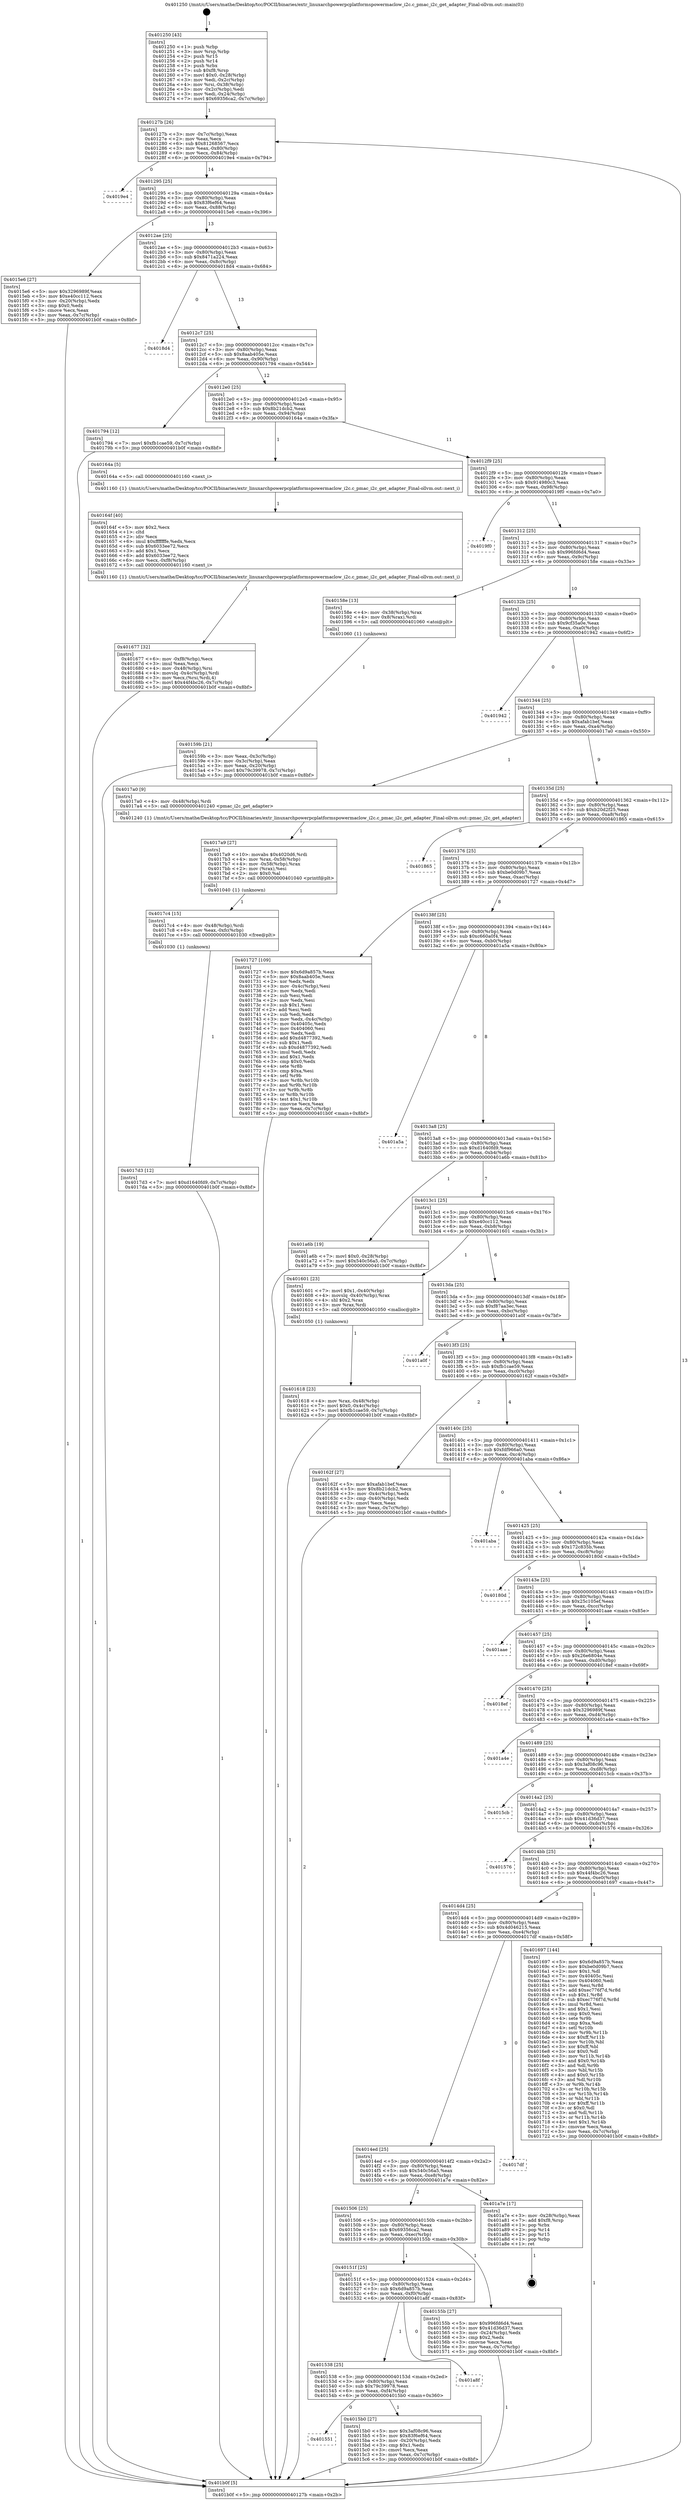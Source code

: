 digraph "0x401250" {
  label = "0x401250 (/mnt/c/Users/mathe/Desktop/tcc/POCII/binaries/extr_linuxarchpowerpcplatformspowermaclow_i2c.c_pmac_i2c_get_adapter_Final-ollvm.out::main(0))"
  labelloc = "t"
  node[shape=record]

  Entry [label="",width=0.3,height=0.3,shape=circle,fillcolor=black,style=filled]
  "0x40127b" [label="{
     0x40127b [26]\l
     | [instrs]\l
     &nbsp;&nbsp;0x40127b \<+3\>: mov -0x7c(%rbp),%eax\l
     &nbsp;&nbsp;0x40127e \<+2\>: mov %eax,%ecx\l
     &nbsp;&nbsp;0x401280 \<+6\>: sub $0x81268567,%ecx\l
     &nbsp;&nbsp;0x401286 \<+3\>: mov %eax,-0x80(%rbp)\l
     &nbsp;&nbsp;0x401289 \<+6\>: mov %ecx,-0x84(%rbp)\l
     &nbsp;&nbsp;0x40128f \<+6\>: je 00000000004019e4 \<main+0x794\>\l
  }"]
  "0x4019e4" [label="{
     0x4019e4\l
  }", style=dashed]
  "0x401295" [label="{
     0x401295 [25]\l
     | [instrs]\l
     &nbsp;&nbsp;0x401295 \<+5\>: jmp 000000000040129a \<main+0x4a\>\l
     &nbsp;&nbsp;0x40129a \<+3\>: mov -0x80(%rbp),%eax\l
     &nbsp;&nbsp;0x40129d \<+5\>: sub $0x83f6ef64,%eax\l
     &nbsp;&nbsp;0x4012a2 \<+6\>: mov %eax,-0x88(%rbp)\l
     &nbsp;&nbsp;0x4012a8 \<+6\>: je 00000000004015e6 \<main+0x396\>\l
  }"]
  Exit [label="",width=0.3,height=0.3,shape=circle,fillcolor=black,style=filled,peripheries=2]
  "0x4015e6" [label="{
     0x4015e6 [27]\l
     | [instrs]\l
     &nbsp;&nbsp;0x4015e6 \<+5\>: mov $0x3296989f,%eax\l
     &nbsp;&nbsp;0x4015eb \<+5\>: mov $0xe40cc112,%ecx\l
     &nbsp;&nbsp;0x4015f0 \<+3\>: mov -0x20(%rbp),%edx\l
     &nbsp;&nbsp;0x4015f3 \<+3\>: cmp $0x0,%edx\l
     &nbsp;&nbsp;0x4015f6 \<+3\>: cmove %ecx,%eax\l
     &nbsp;&nbsp;0x4015f9 \<+3\>: mov %eax,-0x7c(%rbp)\l
     &nbsp;&nbsp;0x4015fc \<+5\>: jmp 0000000000401b0f \<main+0x8bf\>\l
  }"]
  "0x4012ae" [label="{
     0x4012ae [25]\l
     | [instrs]\l
     &nbsp;&nbsp;0x4012ae \<+5\>: jmp 00000000004012b3 \<main+0x63\>\l
     &nbsp;&nbsp;0x4012b3 \<+3\>: mov -0x80(%rbp),%eax\l
     &nbsp;&nbsp;0x4012b6 \<+5\>: sub $0x8471a224,%eax\l
     &nbsp;&nbsp;0x4012bb \<+6\>: mov %eax,-0x8c(%rbp)\l
     &nbsp;&nbsp;0x4012c1 \<+6\>: je 00000000004018d4 \<main+0x684\>\l
  }"]
  "0x4017d3" [label="{
     0x4017d3 [12]\l
     | [instrs]\l
     &nbsp;&nbsp;0x4017d3 \<+7\>: movl $0xd1640fd9,-0x7c(%rbp)\l
     &nbsp;&nbsp;0x4017da \<+5\>: jmp 0000000000401b0f \<main+0x8bf\>\l
  }"]
  "0x4018d4" [label="{
     0x4018d4\l
  }", style=dashed]
  "0x4012c7" [label="{
     0x4012c7 [25]\l
     | [instrs]\l
     &nbsp;&nbsp;0x4012c7 \<+5\>: jmp 00000000004012cc \<main+0x7c\>\l
     &nbsp;&nbsp;0x4012cc \<+3\>: mov -0x80(%rbp),%eax\l
     &nbsp;&nbsp;0x4012cf \<+5\>: sub $0x8aab405e,%eax\l
     &nbsp;&nbsp;0x4012d4 \<+6\>: mov %eax,-0x90(%rbp)\l
     &nbsp;&nbsp;0x4012da \<+6\>: je 0000000000401794 \<main+0x544\>\l
  }"]
  "0x4017c4" [label="{
     0x4017c4 [15]\l
     | [instrs]\l
     &nbsp;&nbsp;0x4017c4 \<+4\>: mov -0x48(%rbp),%rdi\l
     &nbsp;&nbsp;0x4017c8 \<+6\>: mov %eax,-0xfc(%rbp)\l
     &nbsp;&nbsp;0x4017ce \<+5\>: call 0000000000401030 \<free@plt\>\l
     | [calls]\l
     &nbsp;&nbsp;0x401030 \{1\} (unknown)\l
  }"]
  "0x401794" [label="{
     0x401794 [12]\l
     | [instrs]\l
     &nbsp;&nbsp;0x401794 \<+7\>: movl $0xfb1cae59,-0x7c(%rbp)\l
     &nbsp;&nbsp;0x40179b \<+5\>: jmp 0000000000401b0f \<main+0x8bf\>\l
  }"]
  "0x4012e0" [label="{
     0x4012e0 [25]\l
     | [instrs]\l
     &nbsp;&nbsp;0x4012e0 \<+5\>: jmp 00000000004012e5 \<main+0x95\>\l
     &nbsp;&nbsp;0x4012e5 \<+3\>: mov -0x80(%rbp),%eax\l
     &nbsp;&nbsp;0x4012e8 \<+5\>: sub $0x8b21dcb2,%eax\l
     &nbsp;&nbsp;0x4012ed \<+6\>: mov %eax,-0x94(%rbp)\l
     &nbsp;&nbsp;0x4012f3 \<+6\>: je 000000000040164a \<main+0x3fa\>\l
  }"]
  "0x4017a9" [label="{
     0x4017a9 [27]\l
     | [instrs]\l
     &nbsp;&nbsp;0x4017a9 \<+10\>: movabs $0x4020d6,%rdi\l
     &nbsp;&nbsp;0x4017b3 \<+4\>: mov %rax,-0x58(%rbp)\l
     &nbsp;&nbsp;0x4017b7 \<+4\>: mov -0x58(%rbp),%rax\l
     &nbsp;&nbsp;0x4017bb \<+2\>: mov (%rax),%esi\l
     &nbsp;&nbsp;0x4017bd \<+2\>: mov $0x0,%al\l
     &nbsp;&nbsp;0x4017bf \<+5\>: call 0000000000401040 \<printf@plt\>\l
     | [calls]\l
     &nbsp;&nbsp;0x401040 \{1\} (unknown)\l
  }"]
  "0x40164a" [label="{
     0x40164a [5]\l
     | [instrs]\l
     &nbsp;&nbsp;0x40164a \<+5\>: call 0000000000401160 \<next_i\>\l
     | [calls]\l
     &nbsp;&nbsp;0x401160 \{1\} (/mnt/c/Users/mathe/Desktop/tcc/POCII/binaries/extr_linuxarchpowerpcplatformspowermaclow_i2c.c_pmac_i2c_get_adapter_Final-ollvm.out::next_i)\l
  }"]
  "0x4012f9" [label="{
     0x4012f9 [25]\l
     | [instrs]\l
     &nbsp;&nbsp;0x4012f9 \<+5\>: jmp 00000000004012fe \<main+0xae\>\l
     &nbsp;&nbsp;0x4012fe \<+3\>: mov -0x80(%rbp),%eax\l
     &nbsp;&nbsp;0x401301 \<+5\>: sub $0x914980c3,%eax\l
     &nbsp;&nbsp;0x401306 \<+6\>: mov %eax,-0x98(%rbp)\l
     &nbsp;&nbsp;0x40130c \<+6\>: je 00000000004019f0 \<main+0x7a0\>\l
  }"]
  "0x401677" [label="{
     0x401677 [32]\l
     | [instrs]\l
     &nbsp;&nbsp;0x401677 \<+6\>: mov -0xf8(%rbp),%ecx\l
     &nbsp;&nbsp;0x40167d \<+3\>: imul %eax,%ecx\l
     &nbsp;&nbsp;0x401680 \<+4\>: mov -0x48(%rbp),%rsi\l
     &nbsp;&nbsp;0x401684 \<+4\>: movslq -0x4c(%rbp),%rdi\l
     &nbsp;&nbsp;0x401688 \<+3\>: mov %ecx,(%rsi,%rdi,4)\l
     &nbsp;&nbsp;0x40168b \<+7\>: movl $0x44f4bc26,-0x7c(%rbp)\l
     &nbsp;&nbsp;0x401692 \<+5\>: jmp 0000000000401b0f \<main+0x8bf\>\l
  }"]
  "0x4019f0" [label="{
     0x4019f0\l
  }", style=dashed]
  "0x401312" [label="{
     0x401312 [25]\l
     | [instrs]\l
     &nbsp;&nbsp;0x401312 \<+5\>: jmp 0000000000401317 \<main+0xc7\>\l
     &nbsp;&nbsp;0x401317 \<+3\>: mov -0x80(%rbp),%eax\l
     &nbsp;&nbsp;0x40131a \<+5\>: sub $0x996fd6d4,%eax\l
     &nbsp;&nbsp;0x40131f \<+6\>: mov %eax,-0x9c(%rbp)\l
     &nbsp;&nbsp;0x401325 \<+6\>: je 000000000040158e \<main+0x33e\>\l
  }"]
  "0x40164f" [label="{
     0x40164f [40]\l
     | [instrs]\l
     &nbsp;&nbsp;0x40164f \<+5\>: mov $0x2,%ecx\l
     &nbsp;&nbsp;0x401654 \<+1\>: cltd\l
     &nbsp;&nbsp;0x401655 \<+2\>: idiv %ecx\l
     &nbsp;&nbsp;0x401657 \<+6\>: imul $0xfffffffe,%edx,%ecx\l
     &nbsp;&nbsp;0x40165d \<+6\>: sub $0x6033ee72,%ecx\l
     &nbsp;&nbsp;0x401663 \<+3\>: add $0x1,%ecx\l
     &nbsp;&nbsp;0x401666 \<+6\>: add $0x6033ee72,%ecx\l
     &nbsp;&nbsp;0x40166c \<+6\>: mov %ecx,-0xf8(%rbp)\l
     &nbsp;&nbsp;0x401672 \<+5\>: call 0000000000401160 \<next_i\>\l
     | [calls]\l
     &nbsp;&nbsp;0x401160 \{1\} (/mnt/c/Users/mathe/Desktop/tcc/POCII/binaries/extr_linuxarchpowerpcplatformspowermaclow_i2c.c_pmac_i2c_get_adapter_Final-ollvm.out::next_i)\l
  }"]
  "0x40158e" [label="{
     0x40158e [13]\l
     | [instrs]\l
     &nbsp;&nbsp;0x40158e \<+4\>: mov -0x38(%rbp),%rax\l
     &nbsp;&nbsp;0x401592 \<+4\>: mov 0x8(%rax),%rdi\l
     &nbsp;&nbsp;0x401596 \<+5\>: call 0000000000401060 \<atoi@plt\>\l
     | [calls]\l
     &nbsp;&nbsp;0x401060 \{1\} (unknown)\l
  }"]
  "0x40132b" [label="{
     0x40132b [25]\l
     | [instrs]\l
     &nbsp;&nbsp;0x40132b \<+5\>: jmp 0000000000401330 \<main+0xe0\>\l
     &nbsp;&nbsp;0x401330 \<+3\>: mov -0x80(%rbp),%eax\l
     &nbsp;&nbsp;0x401333 \<+5\>: sub $0x9cf35a0e,%eax\l
     &nbsp;&nbsp;0x401338 \<+6\>: mov %eax,-0xa0(%rbp)\l
     &nbsp;&nbsp;0x40133e \<+6\>: je 0000000000401942 \<main+0x6f2\>\l
  }"]
  "0x401618" [label="{
     0x401618 [23]\l
     | [instrs]\l
     &nbsp;&nbsp;0x401618 \<+4\>: mov %rax,-0x48(%rbp)\l
     &nbsp;&nbsp;0x40161c \<+7\>: movl $0x0,-0x4c(%rbp)\l
     &nbsp;&nbsp;0x401623 \<+7\>: movl $0xfb1cae59,-0x7c(%rbp)\l
     &nbsp;&nbsp;0x40162a \<+5\>: jmp 0000000000401b0f \<main+0x8bf\>\l
  }"]
  "0x401942" [label="{
     0x401942\l
  }", style=dashed]
  "0x401344" [label="{
     0x401344 [25]\l
     | [instrs]\l
     &nbsp;&nbsp;0x401344 \<+5\>: jmp 0000000000401349 \<main+0xf9\>\l
     &nbsp;&nbsp;0x401349 \<+3\>: mov -0x80(%rbp),%eax\l
     &nbsp;&nbsp;0x40134c \<+5\>: sub $0xafab1bef,%eax\l
     &nbsp;&nbsp;0x401351 \<+6\>: mov %eax,-0xa4(%rbp)\l
     &nbsp;&nbsp;0x401357 \<+6\>: je 00000000004017a0 \<main+0x550\>\l
  }"]
  "0x401551" [label="{
     0x401551\l
  }", style=dashed]
  "0x4017a0" [label="{
     0x4017a0 [9]\l
     | [instrs]\l
     &nbsp;&nbsp;0x4017a0 \<+4\>: mov -0x48(%rbp),%rdi\l
     &nbsp;&nbsp;0x4017a4 \<+5\>: call 0000000000401240 \<pmac_i2c_get_adapter\>\l
     | [calls]\l
     &nbsp;&nbsp;0x401240 \{1\} (/mnt/c/Users/mathe/Desktop/tcc/POCII/binaries/extr_linuxarchpowerpcplatformspowermaclow_i2c.c_pmac_i2c_get_adapter_Final-ollvm.out::pmac_i2c_get_adapter)\l
  }"]
  "0x40135d" [label="{
     0x40135d [25]\l
     | [instrs]\l
     &nbsp;&nbsp;0x40135d \<+5\>: jmp 0000000000401362 \<main+0x112\>\l
     &nbsp;&nbsp;0x401362 \<+3\>: mov -0x80(%rbp),%eax\l
     &nbsp;&nbsp;0x401365 \<+5\>: sub $0xb20d2f25,%eax\l
     &nbsp;&nbsp;0x40136a \<+6\>: mov %eax,-0xa8(%rbp)\l
     &nbsp;&nbsp;0x401370 \<+6\>: je 0000000000401865 \<main+0x615\>\l
  }"]
  "0x4015b0" [label="{
     0x4015b0 [27]\l
     | [instrs]\l
     &nbsp;&nbsp;0x4015b0 \<+5\>: mov $0x3af08c96,%eax\l
     &nbsp;&nbsp;0x4015b5 \<+5\>: mov $0x83f6ef64,%ecx\l
     &nbsp;&nbsp;0x4015ba \<+3\>: mov -0x20(%rbp),%edx\l
     &nbsp;&nbsp;0x4015bd \<+3\>: cmp $0x1,%edx\l
     &nbsp;&nbsp;0x4015c0 \<+3\>: cmovl %ecx,%eax\l
     &nbsp;&nbsp;0x4015c3 \<+3\>: mov %eax,-0x7c(%rbp)\l
     &nbsp;&nbsp;0x4015c6 \<+5\>: jmp 0000000000401b0f \<main+0x8bf\>\l
  }"]
  "0x401865" [label="{
     0x401865\l
  }", style=dashed]
  "0x401376" [label="{
     0x401376 [25]\l
     | [instrs]\l
     &nbsp;&nbsp;0x401376 \<+5\>: jmp 000000000040137b \<main+0x12b\>\l
     &nbsp;&nbsp;0x40137b \<+3\>: mov -0x80(%rbp),%eax\l
     &nbsp;&nbsp;0x40137e \<+5\>: sub $0xbe0d09b7,%eax\l
     &nbsp;&nbsp;0x401383 \<+6\>: mov %eax,-0xac(%rbp)\l
     &nbsp;&nbsp;0x401389 \<+6\>: je 0000000000401727 \<main+0x4d7\>\l
  }"]
  "0x401538" [label="{
     0x401538 [25]\l
     | [instrs]\l
     &nbsp;&nbsp;0x401538 \<+5\>: jmp 000000000040153d \<main+0x2ed\>\l
     &nbsp;&nbsp;0x40153d \<+3\>: mov -0x80(%rbp),%eax\l
     &nbsp;&nbsp;0x401540 \<+5\>: sub $0x79c39978,%eax\l
     &nbsp;&nbsp;0x401545 \<+6\>: mov %eax,-0xf4(%rbp)\l
     &nbsp;&nbsp;0x40154b \<+6\>: je 00000000004015b0 \<main+0x360\>\l
  }"]
  "0x401727" [label="{
     0x401727 [109]\l
     | [instrs]\l
     &nbsp;&nbsp;0x401727 \<+5\>: mov $0x6d9a857b,%eax\l
     &nbsp;&nbsp;0x40172c \<+5\>: mov $0x8aab405e,%ecx\l
     &nbsp;&nbsp;0x401731 \<+2\>: xor %edx,%edx\l
     &nbsp;&nbsp;0x401733 \<+3\>: mov -0x4c(%rbp),%esi\l
     &nbsp;&nbsp;0x401736 \<+2\>: mov %edx,%edi\l
     &nbsp;&nbsp;0x401738 \<+2\>: sub %esi,%edi\l
     &nbsp;&nbsp;0x40173a \<+2\>: mov %edx,%esi\l
     &nbsp;&nbsp;0x40173c \<+3\>: sub $0x1,%esi\l
     &nbsp;&nbsp;0x40173f \<+2\>: add %esi,%edi\l
     &nbsp;&nbsp;0x401741 \<+2\>: sub %edi,%edx\l
     &nbsp;&nbsp;0x401743 \<+3\>: mov %edx,-0x4c(%rbp)\l
     &nbsp;&nbsp;0x401746 \<+7\>: mov 0x40405c,%edx\l
     &nbsp;&nbsp;0x40174d \<+7\>: mov 0x404060,%esi\l
     &nbsp;&nbsp;0x401754 \<+2\>: mov %edx,%edi\l
     &nbsp;&nbsp;0x401756 \<+6\>: add $0xd4877392,%edi\l
     &nbsp;&nbsp;0x40175c \<+3\>: sub $0x1,%edi\l
     &nbsp;&nbsp;0x40175f \<+6\>: sub $0xd4877392,%edi\l
     &nbsp;&nbsp;0x401765 \<+3\>: imul %edi,%edx\l
     &nbsp;&nbsp;0x401768 \<+3\>: and $0x1,%edx\l
     &nbsp;&nbsp;0x40176b \<+3\>: cmp $0x0,%edx\l
     &nbsp;&nbsp;0x40176e \<+4\>: sete %r8b\l
     &nbsp;&nbsp;0x401772 \<+3\>: cmp $0xa,%esi\l
     &nbsp;&nbsp;0x401775 \<+4\>: setl %r9b\l
     &nbsp;&nbsp;0x401779 \<+3\>: mov %r8b,%r10b\l
     &nbsp;&nbsp;0x40177c \<+3\>: and %r9b,%r10b\l
     &nbsp;&nbsp;0x40177f \<+3\>: xor %r9b,%r8b\l
     &nbsp;&nbsp;0x401782 \<+3\>: or %r8b,%r10b\l
     &nbsp;&nbsp;0x401785 \<+4\>: test $0x1,%r10b\l
     &nbsp;&nbsp;0x401789 \<+3\>: cmovne %ecx,%eax\l
     &nbsp;&nbsp;0x40178c \<+3\>: mov %eax,-0x7c(%rbp)\l
     &nbsp;&nbsp;0x40178f \<+5\>: jmp 0000000000401b0f \<main+0x8bf\>\l
  }"]
  "0x40138f" [label="{
     0x40138f [25]\l
     | [instrs]\l
     &nbsp;&nbsp;0x40138f \<+5\>: jmp 0000000000401394 \<main+0x144\>\l
     &nbsp;&nbsp;0x401394 \<+3\>: mov -0x80(%rbp),%eax\l
     &nbsp;&nbsp;0x401397 \<+5\>: sub $0xc660a0f4,%eax\l
     &nbsp;&nbsp;0x40139c \<+6\>: mov %eax,-0xb0(%rbp)\l
     &nbsp;&nbsp;0x4013a2 \<+6\>: je 0000000000401a5a \<main+0x80a\>\l
  }"]
  "0x401a8f" [label="{
     0x401a8f\l
  }", style=dashed]
  "0x401a5a" [label="{
     0x401a5a\l
  }", style=dashed]
  "0x4013a8" [label="{
     0x4013a8 [25]\l
     | [instrs]\l
     &nbsp;&nbsp;0x4013a8 \<+5\>: jmp 00000000004013ad \<main+0x15d\>\l
     &nbsp;&nbsp;0x4013ad \<+3\>: mov -0x80(%rbp),%eax\l
     &nbsp;&nbsp;0x4013b0 \<+5\>: sub $0xd1640fd9,%eax\l
     &nbsp;&nbsp;0x4013b5 \<+6\>: mov %eax,-0xb4(%rbp)\l
     &nbsp;&nbsp;0x4013bb \<+6\>: je 0000000000401a6b \<main+0x81b\>\l
  }"]
  "0x40159b" [label="{
     0x40159b [21]\l
     | [instrs]\l
     &nbsp;&nbsp;0x40159b \<+3\>: mov %eax,-0x3c(%rbp)\l
     &nbsp;&nbsp;0x40159e \<+3\>: mov -0x3c(%rbp),%eax\l
     &nbsp;&nbsp;0x4015a1 \<+3\>: mov %eax,-0x20(%rbp)\l
     &nbsp;&nbsp;0x4015a4 \<+7\>: movl $0x79c39978,-0x7c(%rbp)\l
     &nbsp;&nbsp;0x4015ab \<+5\>: jmp 0000000000401b0f \<main+0x8bf\>\l
  }"]
  "0x401a6b" [label="{
     0x401a6b [19]\l
     | [instrs]\l
     &nbsp;&nbsp;0x401a6b \<+7\>: movl $0x0,-0x28(%rbp)\l
     &nbsp;&nbsp;0x401a72 \<+7\>: movl $0x540c56a5,-0x7c(%rbp)\l
     &nbsp;&nbsp;0x401a79 \<+5\>: jmp 0000000000401b0f \<main+0x8bf\>\l
  }"]
  "0x4013c1" [label="{
     0x4013c1 [25]\l
     | [instrs]\l
     &nbsp;&nbsp;0x4013c1 \<+5\>: jmp 00000000004013c6 \<main+0x176\>\l
     &nbsp;&nbsp;0x4013c6 \<+3\>: mov -0x80(%rbp),%eax\l
     &nbsp;&nbsp;0x4013c9 \<+5\>: sub $0xe40cc112,%eax\l
     &nbsp;&nbsp;0x4013ce \<+6\>: mov %eax,-0xb8(%rbp)\l
     &nbsp;&nbsp;0x4013d4 \<+6\>: je 0000000000401601 \<main+0x3b1\>\l
  }"]
  "0x401250" [label="{
     0x401250 [43]\l
     | [instrs]\l
     &nbsp;&nbsp;0x401250 \<+1\>: push %rbp\l
     &nbsp;&nbsp;0x401251 \<+3\>: mov %rsp,%rbp\l
     &nbsp;&nbsp;0x401254 \<+2\>: push %r15\l
     &nbsp;&nbsp;0x401256 \<+2\>: push %r14\l
     &nbsp;&nbsp;0x401258 \<+1\>: push %rbx\l
     &nbsp;&nbsp;0x401259 \<+7\>: sub $0xf8,%rsp\l
     &nbsp;&nbsp;0x401260 \<+7\>: movl $0x0,-0x28(%rbp)\l
     &nbsp;&nbsp;0x401267 \<+3\>: mov %edi,-0x2c(%rbp)\l
     &nbsp;&nbsp;0x40126a \<+4\>: mov %rsi,-0x38(%rbp)\l
     &nbsp;&nbsp;0x40126e \<+3\>: mov -0x2c(%rbp),%edi\l
     &nbsp;&nbsp;0x401271 \<+3\>: mov %edi,-0x24(%rbp)\l
     &nbsp;&nbsp;0x401274 \<+7\>: movl $0x69356ca2,-0x7c(%rbp)\l
  }"]
  "0x401601" [label="{
     0x401601 [23]\l
     | [instrs]\l
     &nbsp;&nbsp;0x401601 \<+7\>: movl $0x1,-0x40(%rbp)\l
     &nbsp;&nbsp;0x401608 \<+4\>: movslq -0x40(%rbp),%rax\l
     &nbsp;&nbsp;0x40160c \<+4\>: shl $0x2,%rax\l
     &nbsp;&nbsp;0x401610 \<+3\>: mov %rax,%rdi\l
     &nbsp;&nbsp;0x401613 \<+5\>: call 0000000000401050 \<malloc@plt\>\l
     | [calls]\l
     &nbsp;&nbsp;0x401050 \{1\} (unknown)\l
  }"]
  "0x4013da" [label="{
     0x4013da [25]\l
     | [instrs]\l
     &nbsp;&nbsp;0x4013da \<+5\>: jmp 00000000004013df \<main+0x18f\>\l
     &nbsp;&nbsp;0x4013df \<+3\>: mov -0x80(%rbp),%eax\l
     &nbsp;&nbsp;0x4013e2 \<+5\>: sub $0xf87aa3ec,%eax\l
     &nbsp;&nbsp;0x4013e7 \<+6\>: mov %eax,-0xbc(%rbp)\l
     &nbsp;&nbsp;0x4013ed \<+6\>: je 0000000000401a0f \<main+0x7bf\>\l
  }"]
  "0x401b0f" [label="{
     0x401b0f [5]\l
     | [instrs]\l
     &nbsp;&nbsp;0x401b0f \<+5\>: jmp 000000000040127b \<main+0x2b\>\l
  }"]
  "0x401a0f" [label="{
     0x401a0f\l
  }", style=dashed]
  "0x4013f3" [label="{
     0x4013f3 [25]\l
     | [instrs]\l
     &nbsp;&nbsp;0x4013f3 \<+5\>: jmp 00000000004013f8 \<main+0x1a8\>\l
     &nbsp;&nbsp;0x4013f8 \<+3\>: mov -0x80(%rbp),%eax\l
     &nbsp;&nbsp;0x4013fb \<+5\>: sub $0xfb1cae59,%eax\l
     &nbsp;&nbsp;0x401400 \<+6\>: mov %eax,-0xc0(%rbp)\l
     &nbsp;&nbsp;0x401406 \<+6\>: je 000000000040162f \<main+0x3df\>\l
  }"]
  "0x40151f" [label="{
     0x40151f [25]\l
     | [instrs]\l
     &nbsp;&nbsp;0x40151f \<+5\>: jmp 0000000000401524 \<main+0x2d4\>\l
     &nbsp;&nbsp;0x401524 \<+3\>: mov -0x80(%rbp),%eax\l
     &nbsp;&nbsp;0x401527 \<+5\>: sub $0x6d9a857b,%eax\l
     &nbsp;&nbsp;0x40152c \<+6\>: mov %eax,-0xf0(%rbp)\l
     &nbsp;&nbsp;0x401532 \<+6\>: je 0000000000401a8f \<main+0x83f\>\l
  }"]
  "0x40162f" [label="{
     0x40162f [27]\l
     | [instrs]\l
     &nbsp;&nbsp;0x40162f \<+5\>: mov $0xafab1bef,%eax\l
     &nbsp;&nbsp;0x401634 \<+5\>: mov $0x8b21dcb2,%ecx\l
     &nbsp;&nbsp;0x401639 \<+3\>: mov -0x4c(%rbp),%edx\l
     &nbsp;&nbsp;0x40163c \<+3\>: cmp -0x40(%rbp),%edx\l
     &nbsp;&nbsp;0x40163f \<+3\>: cmovl %ecx,%eax\l
     &nbsp;&nbsp;0x401642 \<+3\>: mov %eax,-0x7c(%rbp)\l
     &nbsp;&nbsp;0x401645 \<+5\>: jmp 0000000000401b0f \<main+0x8bf\>\l
  }"]
  "0x40140c" [label="{
     0x40140c [25]\l
     | [instrs]\l
     &nbsp;&nbsp;0x40140c \<+5\>: jmp 0000000000401411 \<main+0x1c1\>\l
     &nbsp;&nbsp;0x401411 \<+3\>: mov -0x80(%rbp),%eax\l
     &nbsp;&nbsp;0x401414 \<+5\>: sub $0xfdf966a0,%eax\l
     &nbsp;&nbsp;0x401419 \<+6\>: mov %eax,-0xc4(%rbp)\l
     &nbsp;&nbsp;0x40141f \<+6\>: je 0000000000401aba \<main+0x86a\>\l
  }"]
  "0x40155b" [label="{
     0x40155b [27]\l
     | [instrs]\l
     &nbsp;&nbsp;0x40155b \<+5\>: mov $0x996fd6d4,%eax\l
     &nbsp;&nbsp;0x401560 \<+5\>: mov $0x41d36d37,%ecx\l
     &nbsp;&nbsp;0x401565 \<+3\>: mov -0x24(%rbp),%edx\l
     &nbsp;&nbsp;0x401568 \<+3\>: cmp $0x2,%edx\l
     &nbsp;&nbsp;0x40156b \<+3\>: cmovne %ecx,%eax\l
     &nbsp;&nbsp;0x40156e \<+3\>: mov %eax,-0x7c(%rbp)\l
     &nbsp;&nbsp;0x401571 \<+5\>: jmp 0000000000401b0f \<main+0x8bf\>\l
  }"]
  "0x401aba" [label="{
     0x401aba\l
  }", style=dashed]
  "0x401425" [label="{
     0x401425 [25]\l
     | [instrs]\l
     &nbsp;&nbsp;0x401425 \<+5\>: jmp 000000000040142a \<main+0x1da\>\l
     &nbsp;&nbsp;0x40142a \<+3\>: mov -0x80(%rbp),%eax\l
     &nbsp;&nbsp;0x40142d \<+5\>: sub $0x172c835b,%eax\l
     &nbsp;&nbsp;0x401432 \<+6\>: mov %eax,-0xc8(%rbp)\l
     &nbsp;&nbsp;0x401438 \<+6\>: je 000000000040180d \<main+0x5bd\>\l
  }"]
  "0x401506" [label="{
     0x401506 [25]\l
     | [instrs]\l
     &nbsp;&nbsp;0x401506 \<+5\>: jmp 000000000040150b \<main+0x2bb\>\l
     &nbsp;&nbsp;0x40150b \<+3\>: mov -0x80(%rbp),%eax\l
     &nbsp;&nbsp;0x40150e \<+5\>: sub $0x69356ca2,%eax\l
     &nbsp;&nbsp;0x401513 \<+6\>: mov %eax,-0xec(%rbp)\l
     &nbsp;&nbsp;0x401519 \<+6\>: je 000000000040155b \<main+0x30b\>\l
  }"]
  "0x40180d" [label="{
     0x40180d\l
  }", style=dashed]
  "0x40143e" [label="{
     0x40143e [25]\l
     | [instrs]\l
     &nbsp;&nbsp;0x40143e \<+5\>: jmp 0000000000401443 \<main+0x1f3\>\l
     &nbsp;&nbsp;0x401443 \<+3\>: mov -0x80(%rbp),%eax\l
     &nbsp;&nbsp;0x401446 \<+5\>: sub $0x25c105ef,%eax\l
     &nbsp;&nbsp;0x40144b \<+6\>: mov %eax,-0xcc(%rbp)\l
     &nbsp;&nbsp;0x401451 \<+6\>: je 0000000000401aae \<main+0x85e\>\l
  }"]
  "0x401a7e" [label="{
     0x401a7e [17]\l
     | [instrs]\l
     &nbsp;&nbsp;0x401a7e \<+3\>: mov -0x28(%rbp),%eax\l
     &nbsp;&nbsp;0x401a81 \<+7\>: add $0xf8,%rsp\l
     &nbsp;&nbsp;0x401a88 \<+1\>: pop %rbx\l
     &nbsp;&nbsp;0x401a89 \<+2\>: pop %r14\l
     &nbsp;&nbsp;0x401a8b \<+2\>: pop %r15\l
     &nbsp;&nbsp;0x401a8d \<+1\>: pop %rbp\l
     &nbsp;&nbsp;0x401a8e \<+1\>: ret\l
  }"]
  "0x401aae" [label="{
     0x401aae\l
  }", style=dashed]
  "0x401457" [label="{
     0x401457 [25]\l
     | [instrs]\l
     &nbsp;&nbsp;0x401457 \<+5\>: jmp 000000000040145c \<main+0x20c\>\l
     &nbsp;&nbsp;0x40145c \<+3\>: mov -0x80(%rbp),%eax\l
     &nbsp;&nbsp;0x40145f \<+5\>: sub $0x26e6804e,%eax\l
     &nbsp;&nbsp;0x401464 \<+6\>: mov %eax,-0xd0(%rbp)\l
     &nbsp;&nbsp;0x40146a \<+6\>: je 00000000004018ef \<main+0x69f\>\l
  }"]
  "0x4014ed" [label="{
     0x4014ed [25]\l
     | [instrs]\l
     &nbsp;&nbsp;0x4014ed \<+5\>: jmp 00000000004014f2 \<main+0x2a2\>\l
     &nbsp;&nbsp;0x4014f2 \<+3\>: mov -0x80(%rbp),%eax\l
     &nbsp;&nbsp;0x4014f5 \<+5\>: sub $0x540c56a5,%eax\l
     &nbsp;&nbsp;0x4014fa \<+6\>: mov %eax,-0xe8(%rbp)\l
     &nbsp;&nbsp;0x401500 \<+6\>: je 0000000000401a7e \<main+0x82e\>\l
  }"]
  "0x4018ef" [label="{
     0x4018ef\l
  }", style=dashed]
  "0x401470" [label="{
     0x401470 [25]\l
     | [instrs]\l
     &nbsp;&nbsp;0x401470 \<+5\>: jmp 0000000000401475 \<main+0x225\>\l
     &nbsp;&nbsp;0x401475 \<+3\>: mov -0x80(%rbp),%eax\l
     &nbsp;&nbsp;0x401478 \<+5\>: sub $0x3296989f,%eax\l
     &nbsp;&nbsp;0x40147d \<+6\>: mov %eax,-0xd4(%rbp)\l
     &nbsp;&nbsp;0x401483 \<+6\>: je 0000000000401a4e \<main+0x7fe\>\l
  }"]
  "0x4017df" [label="{
     0x4017df\l
  }", style=dashed]
  "0x401a4e" [label="{
     0x401a4e\l
  }", style=dashed]
  "0x401489" [label="{
     0x401489 [25]\l
     | [instrs]\l
     &nbsp;&nbsp;0x401489 \<+5\>: jmp 000000000040148e \<main+0x23e\>\l
     &nbsp;&nbsp;0x40148e \<+3\>: mov -0x80(%rbp),%eax\l
     &nbsp;&nbsp;0x401491 \<+5\>: sub $0x3af08c96,%eax\l
     &nbsp;&nbsp;0x401496 \<+6\>: mov %eax,-0xd8(%rbp)\l
     &nbsp;&nbsp;0x40149c \<+6\>: je 00000000004015cb \<main+0x37b\>\l
  }"]
  "0x4014d4" [label="{
     0x4014d4 [25]\l
     | [instrs]\l
     &nbsp;&nbsp;0x4014d4 \<+5\>: jmp 00000000004014d9 \<main+0x289\>\l
     &nbsp;&nbsp;0x4014d9 \<+3\>: mov -0x80(%rbp),%eax\l
     &nbsp;&nbsp;0x4014dc \<+5\>: sub $0x4d046215,%eax\l
     &nbsp;&nbsp;0x4014e1 \<+6\>: mov %eax,-0xe4(%rbp)\l
     &nbsp;&nbsp;0x4014e7 \<+6\>: je 00000000004017df \<main+0x58f\>\l
  }"]
  "0x4015cb" [label="{
     0x4015cb\l
  }", style=dashed]
  "0x4014a2" [label="{
     0x4014a2 [25]\l
     | [instrs]\l
     &nbsp;&nbsp;0x4014a2 \<+5\>: jmp 00000000004014a7 \<main+0x257\>\l
     &nbsp;&nbsp;0x4014a7 \<+3\>: mov -0x80(%rbp),%eax\l
     &nbsp;&nbsp;0x4014aa \<+5\>: sub $0x41d36d37,%eax\l
     &nbsp;&nbsp;0x4014af \<+6\>: mov %eax,-0xdc(%rbp)\l
     &nbsp;&nbsp;0x4014b5 \<+6\>: je 0000000000401576 \<main+0x326\>\l
  }"]
  "0x401697" [label="{
     0x401697 [144]\l
     | [instrs]\l
     &nbsp;&nbsp;0x401697 \<+5\>: mov $0x6d9a857b,%eax\l
     &nbsp;&nbsp;0x40169c \<+5\>: mov $0xbe0d09b7,%ecx\l
     &nbsp;&nbsp;0x4016a1 \<+2\>: mov $0x1,%dl\l
     &nbsp;&nbsp;0x4016a3 \<+7\>: mov 0x40405c,%esi\l
     &nbsp;&nbsp;0x4016aa \<+7\>: mov 0x404060,%edi\l
     &nbsp;&nbsp;0x4016b1 \<+3\>: mov %esi,%r8d\l
     &nbsp;&nbsp;0x4016b4 \<+7\>: add $0xec776f7d,%r8d\l
     &nbsp;&nbsp;0x4016bb \<+4\>: sub $0x1,%r8d\l
     &nbsp;&nbsp;0x4016bf \<+7\>: sub $0xec776f7d,%r8d\l
     &nbsp;&nbsp;0x4016c6 \<+4\>: imul %r8d,%esi\l
     &nbsp;&nbsp;0x4016ca \<+3\>: and $0x1,%esi\l
     &nbsp;&nbsp;0x4016cd \<+3\>: cmp $0x0,%esi\l
     &nbsp;&nbsp;0x4016d0 \<+4\>: sete %r9b\l
     &nbsp;&nbsp;0x4016d4 \<+3\>: cmp $0xa,%edi\l
     &nbsp;&nbsp;0x4016d7 \<+4\>: setl %r10b\l
     &nbsp;&nbsp;0x4016db \<+3\>: mov %r9b,%r11b\l
     &nbsp;&nbsp;0x4016de \<+4\>: xor $0xff,%r11b\l
     &nbsp;&nbsp;0x4016e2 \<+3\>: mov %r10b,%bl\l
     &nbsp;&nbsp;0x4016e5 \<+3\>: xor $0xff,%bl\l
     &nbsp;&nbsp;0x4016e8 \<+3\>: xor $0x0,%dl\l
     &nbsp;&nbsp;0x4016eb \<+3\>: mov %r11b,%r14b\l
     &nbsp;&nbsp;0x4016ee \<+4\>: and $0x0,%r14b\l
     &nbsp;&nbsp;0x4016f2 \<+3\>: and %dl,%r9b\l
     &nbsp;&nbsp;0x4016f5 \<+3\>: mov %bl,%r15b\l
     &nbsp;&nbsp;0x4016f8 \<+4\>: and $0x0,%r15b\l
     &nbsp;&nbsp;0x4016fc \<+3\>: and %dl,%r10b\l
     &nbsp;&nbsp;0x4016ff \<+3\>: or %r9b,%r14b\l
     &nbsp;&nbsp;0x401702 \<+3\>: or %r10b,%r15b\l
     &nbsp;&nbsp;0x401705 \<+3\>: xor %r15b,%r14b\l
     &nbsp;&nbsp;0x401708 \<+3\>: or %bl,%r11b\l
     &nbsp;&nbsp;0x40170b \<+4\>: xor $0xff,%r11b\l
     &nbsp;&nbsp;0x40170f \<+3\>: or $0x0,%dl\l
     &nbsp;&nbsp;0x401712 \<+3\>: and %dl,%r11b\l
     &nbsp;&nbsp;0x401715 \<+3\>: or %r11b,%r14b\l
     &nbsp;&nbsp;0x401718 \<+4\>: test $0x1,%r14b\l
     &nbsp;&nbsp;0x40171c \<+3\>: cmovne %ecx,%eax\l
     &nbsp;&nbsp;0x40171f \<+3\>: mov %eax,-0x7c(%rbp)\l
     &nbsp;&nbsp;0x401722 \<+5\>: jmp 0000000000401b0f \<main+0x8bf\>\l
  }"]
  "0x401576" [label="{
     0x401576\l
  }", style=dashed]
  "0x4014bb" [label="{
     0x4014bb [25]\l
     | [instrs]\l
     &nbsp;&nbsp;0x4014bb \<+5\>: jmp 00000000004014c0 \<main+0x270\>\l
     &nbsp;&nbsp;0x4014c0 \<+3\>: mov -0x80(%rbp),%eax\l
     &nbsp;&nbsp;0x4014c3 \<+5\>: sub $0x44f4bc26,%eax\l
     &nbsp;&nbsp;0x4014c8 \<+6\>: mov %eax,-0xe0(%rbp)\l
     &nbsp;&nbsp;0x4014ce \<+6\>: je 0000000000401697 \<main+0x447\>\l
  }"]
  Entry -> "0x401250" [label=" 1"]
  "0x40127b" -> "0x4019e4" [label=" 0"]
  "0x40127b" -> "0x401295" [label=" 14"]
  "0x401a7e" -> Exit [label=" 1"]
  "0x401295" -> "0x4015e6" [label=" 1"]
  "0x401295" -> "0x4012ae" [label=" 13"]
  "0x401a6b" -> "0x401b0f" [label=" 1"]
  "0x4012ae" -> "0x4018d4" [label=" 0"]
  "0x4012ae" -> "0x4012c7" [label=" 13"]
  "0x4017d3" -> "0x401b0f" [label=" 1"]
  "0x4012c7" -> "0x401794" [label=" 1"]
  "0x4012c7" -> "0x4012e0" [label=" 12"]
  "0x4017c4" -> "0x4017d3" [label=" 1"]
  "0x4012e0" -> "0x40164a" [label=" 1"]
  "0x4012e0" -> "0x4012f9" [label=" 11"]
  "0x4017a9" -> "0x4017c4" [label=" 1"]
  "0x4012f9" -> "0x4019f0" [label=" 0"]
  "0x4012f9" -> "0x401312" [label=" 11"]
  "0x4017a0" -> "0x4017a9" [label=" 1"]
  "0x401312" -> "0x40158e" [label=" 1"]
  "0x401312" -> "0x40132b" [label=" 10"]
  "0x401794" -> "0x401b0f" [label=" 1"]
  "0x40132b" -> "0x401942" [label=" 0"]
  "0x40132b" -> "0x401344" [label=" 10"]
  "0x401727" -> "0x401b0f" [label=" 1"]
  "0x401344" -> "0x4017a0" [label=" 1"]
  "0x401344" -> "0x40135d" [label=" 9"]
  "0x401697" -> "0x401b0f" [label=" 1"]
  "0x40135d" -> "0x401865" [label=" 0"]
  "0x40135d" -> "0x401376" [label=" 9"]
  "0x401677" -> "0x401b0f" [label=" 1"]
  "0x401376" -> "0x401727" [label=" 1"]
  "0x401376" -> "0x40138f" [label=" 8"]
  "0x40164a" -> "0x40164f" [label=" 1"]
  "0x40138f" -> "0x401a5a" [label=" 0"]
  "0x40138f" -> "0x4013a8" [label=" 8"]
  "0x40162f" -> "0x401b0f" [label=" 2"]
  "0x4013a8" -> "0x401a6b" [label=" 1"]
  "0x4013a8" -> "0x4013c1" [label=" 7"]
  "0x401601" -> "0x401618" [label=" 1"]
  "0x4013c1" -> "0x401601" [label=" 1"]
  "0x4013c1" -> "0x4013da" [label=" 6"]
  "0x4015e6" -> "0x401b0f" [label=" 1"]
  "0x4013da" -> "0x401a0f" [label=" 0"]
  "0x4013da" -> "0x4013f3" [label=" 6"]
  "0x4015b0" -> "0x401b0f" [label=" 1"]
  "0x4013f3" -> "0x40162f" [label=" 2"]
  "0x4013f3" -> "0x40140c" [label=" 4"]
  "0x401538" -> "0x401551" [label=" 0"]
  "0x40140c" -> "0x401aba" [label=" 0"]
  "0x40140c" -> "0x401425" [label=" 4"]
  "0x401538" -> "0x4015b0" [label=" 1"]
  "0x401425" -> "0x40180d" [label=" 0"]
  "0x401425" -> "0x40143e" [label=" 4"]
  "0x40151f" -> "0x401538" [label=" 1"]
  "0x40143e" -> "0x401aae" [label=" 0"]
  "0x40143e" -> "0x401457" [label=" 4"]
  "0x40151f" -> "0x401a8f" [label=" 0"]
  "0x401457" -> "0x4018ef" [label=" 0"]
  "0x401457" -> "0x401470" [label=" 4"]
  "0x40159b" -> "0x401b0f" [label=" 1"]
  "0x401470" -> "0x401a4e" [label=" 0"]
  "0x401470" -> "0x401489" [label=" 4"]
  "0x40158e" -> "0x40159b" [label=" 1"]
  "0x401489" -> "0x4015cb" [label=" 0"]
  "0x401489" -> "0x4014a2" [label=" 4"]
  "0x401250" -> "0x40127b" [label=" 1"]
  "0x4014a2" -> "0x401576" [label=" 0"]
  "0x4014a2" -> "0x4014bb" [label=" 4"]
  "0x40155b" -> "0x401b0f" [label=" 1"]
  "0x4014bb" -> "0x401697" [label=" 1"]
  "0x4014bb" -> "0x4014d4" [label=" 3"]
  "0x401b0f" -> "0x40127b" [label=" 13"]
  "0x4014d4" -> "0x4017df" [label=" 0"]
  "0x4014d4" -> "0x4014ed" [label=" 3"]
  "0x401618" -> "0x401b0f" [label=" 1"]
  "0x4014ed" -> "0x401a7e" [label=" 1"]
  "0x4014ed" -> "0x401506" [label=" 2"]
  "0x40164f" -> "0x401677" [label=" 1"]
  "0x401506" -> "0x40155b" [label=" 1"]
  "0x401506" -> "0x40151f" [label=" 1"]
}
